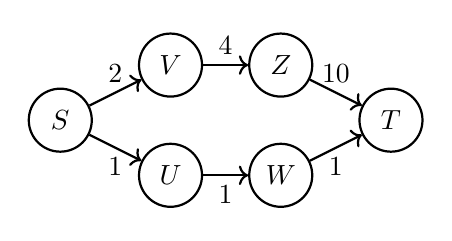 \begin{tikzpicture}[->, style=thick,scale=0.7]
\tikzstyle{vertex}=[draw, circle, fill=white, inner sep=0pt, minimum size=8mm]

\node[vertex] (S) at (0, 0) {$S$};
\node[vertex] (U) at (2, -1) {$U$};
\node[vertex] (V) at (2, 1) {$V$};
\node[vertex] (W) at (4, -1) {$W$};
\node[vertex] (Z) at (4, 1) {$Z$};
\node[vertex] (T) at (6, 0) {$T$};

\draw (S) -- (U) node[below, midway] {$1$};
\draw (S) -- (V) node[above, midway] {$2$};
\draw (U) -- (W) node[below, midway] {$1$};
\draw (V) -- (Z) node[above, midway] {$4$};
\draw (W) -- (T) node[below, midway] {$1$};
\draw (Z) -- (T) node[above, midway] {$10$};

\end{tikzpicture}
